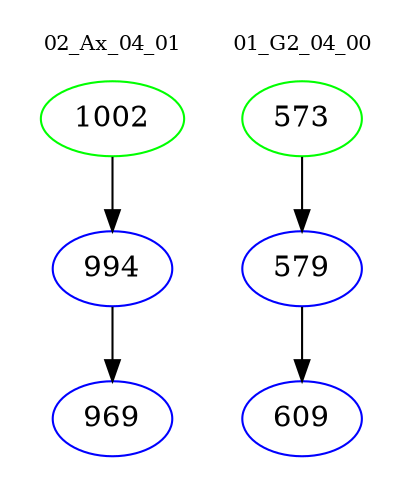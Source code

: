 digraph{
subgraph cluster_0 {
color = white
label = "02_Ax_04_01";
fontsize=10;
T0_1002 [label="1002", color="green"]
T0_1002 -> T0_994 [color="black"]
T0_994 [label="994", color="blue"]
T0_994 -> T0_969 [color="black"]
T0_969 [label="969", color="blue"]
}
subgraph cluster_1 {
color = white
label = "01_G2_04_00";
fontsize=10;
T1_573 [label="573", color="green"]
T1_573 -> T1_579 [color="black"]
T1_579 [label="579", color="blue"]
T1_579 -> T1_609 [color="black"]
T1_609 [label="609", color="blue"]
}
}

